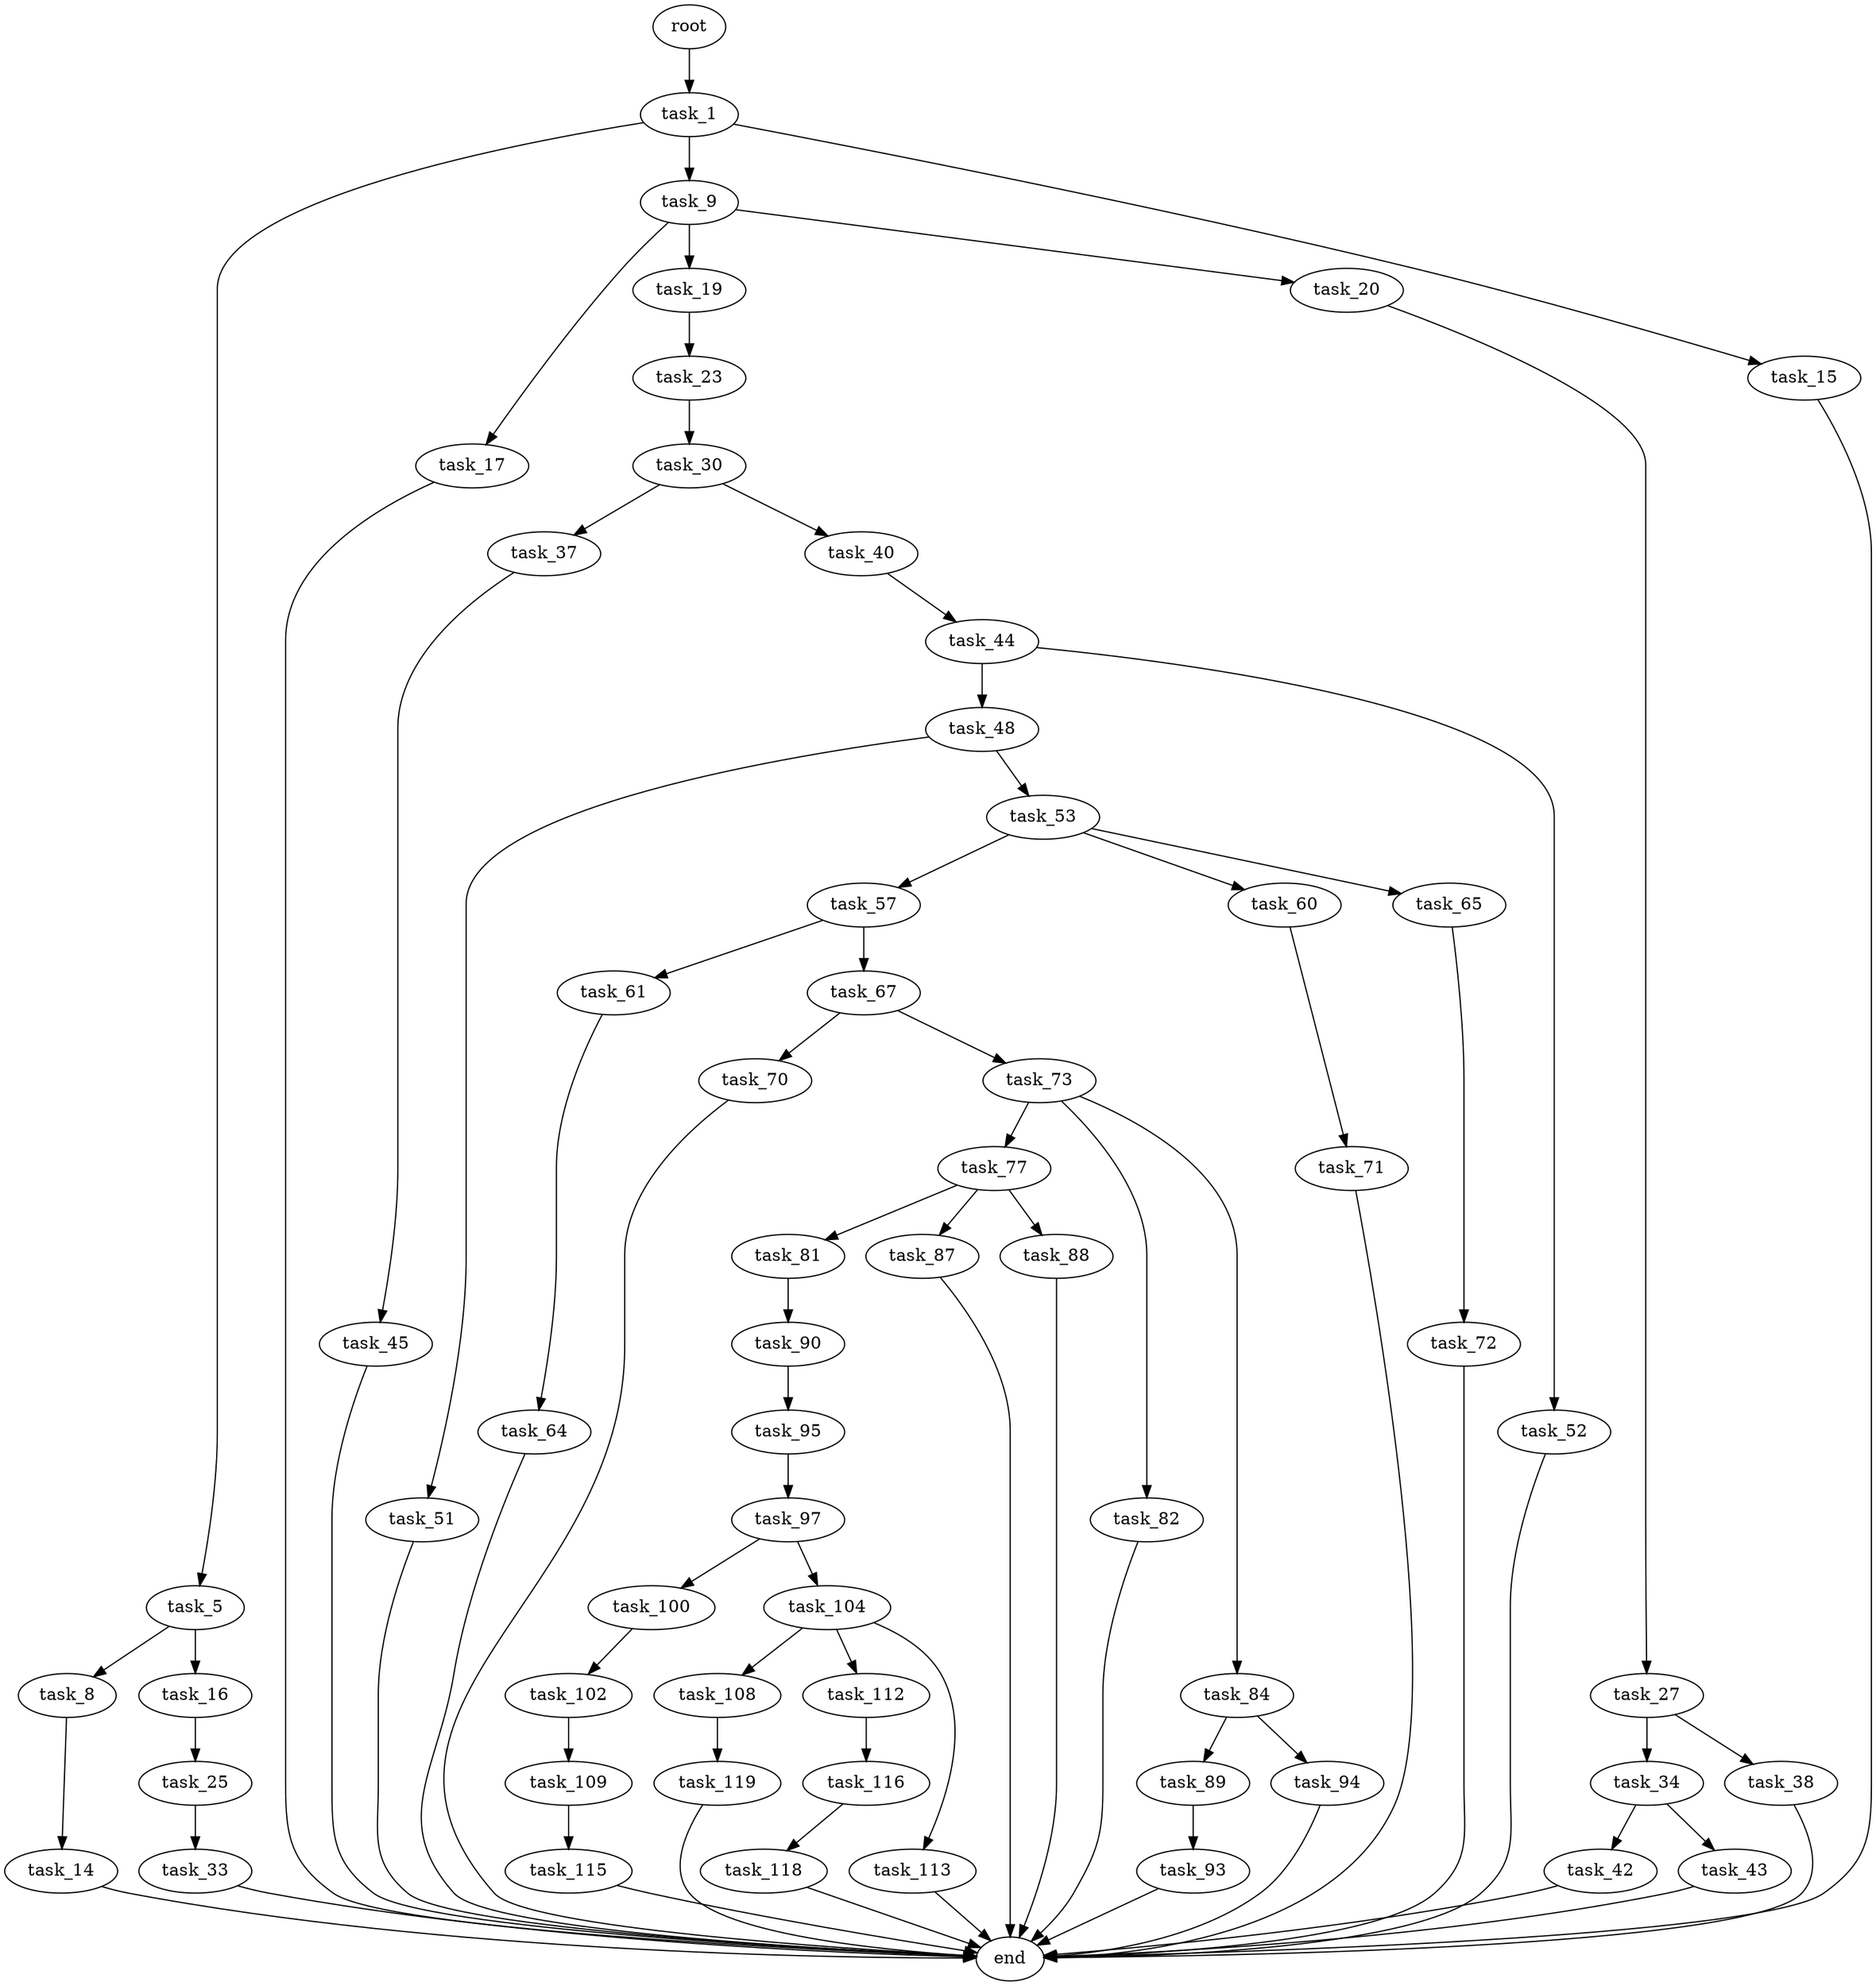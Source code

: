 digraph G {
  root [size="0.000000"];
  task_1 [size="2725238575.000000"];
  task_5 [size="782757789696.000000"];
  task_9 [size="782757789696.000000"];
  task_15 [size="3655045610.000000"];
  task_8 [size="368293445632.000000"];
  task_16 [size="27373590904.000000"];
  task_14 [size="231928233984.000000"];
  task_17 [size="1073741824000.000000"];
  task_19 [size="28991029248.000000"];
  task_20 [size="5231912736.000000"];
  end [size="0.000000"];
  task_25 [size="12968652393.000000"];
  task_23 [size="285684357705.000000"];
  task_27 [size="68719476736.000000"];
  task_30 [size="5988839824.000000"];
  task_33 [size="14677447174.000000"];
  task_34 [size="21969176500.000000"];
  task_38 [size="11084825830.000000"];
  task_37 [size="8589934592.000000"];
  task_40 [size="68719476736.000000"];
  task_42 [size="134217728000.000000"];
  task_43 [size="40342323893.000000"];
  task_45 [size="368293445632.000000"];
  task_44 [size="8589934592.000000"];
  task_48 [size="46136908323.000000"];
  task_52 [size="134217728000.000000"];
  task_51 [size="28991029248.000000"];
  task_53 [size="1073741824000.000000"];
  task_57 [size="1784067391.000000"];
  task_60 [size="11783237995.000000"];
  task_65 [size="68719476736.000000"];
  task_61 [size="9483768312.000000"];
  task_67 [size="37289834384.000000"];
  task_71 [size="549755813888.000000"];
  task_64 [size="28564645338.000000"];
  task_72 [size="231928233984.000000"];
  task_70 [size="68719476736.000000"];
  task_73 [size="549755813888.000000"];
  task_77 [size="43444888935.000000"];
  task_82 [size="3225603447.000000"];
  task_84 [size="134217728000.000000"];
  task_81 [size="224992093976.000000"];
  task_87 [size="22483969995.000000"];
  task_88 [size="39405917973.000000"];
  task_90 [size="738249709055.000000"];
  task_89 [size="28991029248.000000"];
  task_94 [size="782757789696.000000"];
  task_93 [size="149661699787.000000"];
  task_95 [size="13060094168.000000"];
  task_97 [size="28991029248.000000"];
  task_100 [size="134217728000.000000"];
  task_104 [size="134217728000.000000"];
  task_102 [size="517800580419.000000"];
  task_109 [size="10408483388.000000"];
  task_108 [size="368293445632.000000"];
  task_112 [size="69016219627.000000"];
  task_113 [size="782757789696.000000"];
  task_119 [size="1489470793.000000"];
  task_115 [size="130808168091.000000"];
  task_116 [size="31233599956.000000"];
  task_118 [size="231928233984.000000"];

  root -> task_1 [size="1.000000"];
  task_1 -> task_5 [size="301989888.000000"];
  task_1 -> task_9 [size="301989888.000000"];
  task_1 -> task_15 [size="301989888.000000"];
  task_5 -> task_8 [size="679477248.000000"];
  task_5 -> task_16 [size="679477248.000000"];
  task_9 -> task_17 [size="679477248.000000"];
  task_9 -> task_19 [size="679477248.000000"];
  task_9 -> task_20 [size="679477248.000000"];
  task_15 -> end [size="1.000000"];
  task_8 -> task_14 [size="411041792.000000"];
  task_16 -> task_25 [size="33554432.000000"];
  task_14 -> end [size="1.000000"];
  task_17 -> end [size="1.000000"];
  task_19 -> task_23 [size="75497472.000000"];
  task_20 -> task_27 [size="134217728.000000"];
  task_25 -> task_33 [size="209715200.000000"];
  task_23 -> task_30 [size="301989888.000000"];
  task_27 -> task_34 [size="134217728.000000"];
  task_27 -> task_38 [size="134217728.000000"];
  task_30 -> task_37 [size="33554432.000000"];
  task_30 -> task_40 [size="33554432.000000"];
  task_33 -> end [size="1.000000"];
  task_34 -> task_42 [size="411041792.000000"];
  task_34 -> task_43 [size="411041792.000000"];
  task_38 -> end [size="1.000000"];
  task_37 -> task_45 [size="33554432.000000"];
  task_40 -> task_44 [size="134217728.000000"];
  task_42 -> end [size="1.000000"];
  task_43 -> end [size="1.000000"];
  task_45 -> end [size="1.000000"];
  task_44 -> task_48 [size="33554432.000000"];
  task_44 -> task_52 [size="33554432.000000"];
  task_48 -> task_51 [size="33554432.000000"];
  task_48 -> task_53 [size="33554432.000000"];
  task_52 -> end [size="1.000000"];
  task_51 -> end [size="1.000000"];
  task_53 -> task_57 [size="838860800.000000"];
  task_53 -> task_60 [size="838860800.000000"];
  task_53 -> task_65 [size="838860800.000000"];
  task_57 -> task_61 [size="75497472.000000"];
  task_57 -> task_67 [size="75497472.000000"];
  task_60 -> task_71 [size="209715200.000000"];
  task_65 -> task_72 [size="134217728.000000"];
  task_61 -> task_64 [size="536870912.000000"];
  task_67 -> task_70 [size="838860800.000000"];
  task_67 -> task_73 [size="838860800.000000"];
  task_71 -> end [size="1.000000"];
  task_64 -> end [size="1.000000"];
  task_72 -> end [size="1.000000"];
  task_70 -> end [size="1.000000"];
  task_73 -> task_77 [size="536870912.000000"];
  task_73 -> task_82 [size="536870912.000000"];
  task_73 -> task_84 [size="536870912.000000"];
  task_77 -> task_81 [size="33554432.000000"];
  task_77 -> task_87 [size="33554432.000000"];
  task_77 -> task_88 [size="33554432.000000"];
  task_82 -> end [size="1.000000"];
  task_84 -> task_89 [size="209715200.000000"];
  task_84 -> task_94 [size="209715200.000000"];
  task_81 -> task_90 [size="536870912.000000"];
  task_87 -> end [size="1.000000"];
  task_88 -> end [size="1.000000"];
  task_90 -> task_95 [size="679477248.000000"];
  task_89 -> task_93 [size="75497472.000000"];
  task_94 -> end [size="1.000000"];
  task_93 -> end [size="1.000000"];
  task_95 -> task_97 [size="411041792.000000"];
  task_97 -> task_100 [size="75497472.000000"];
  task_97 -> task_104 [size="75497472.000000"];
  task_100 -> task_102 [size="209715200.000000"];
  task_104 -> task_108 [size="209715200.000000"];
  task_104 -> task_112 [size="209715200.000000"];
  task_104 -> task_113 [size="209715200.000000"];
  task_102 -> task_109 [size="411041792.000000"];
  task_109 -> task_115 [size="301989888.000000"];
  task_108 -> task_119 [size="411041792.000000"];
  task_112 -> task_116 [size="209715200.000000"];
  task_113 -> end [size="1.000000"];
  task_119 -> end [size="1.000000"];
  task_115 -> end [size="1.000000"];
  task_116 -> task_118 [size="838860800.000000"];
  task_118 -> end [size="1.000000"];
}
